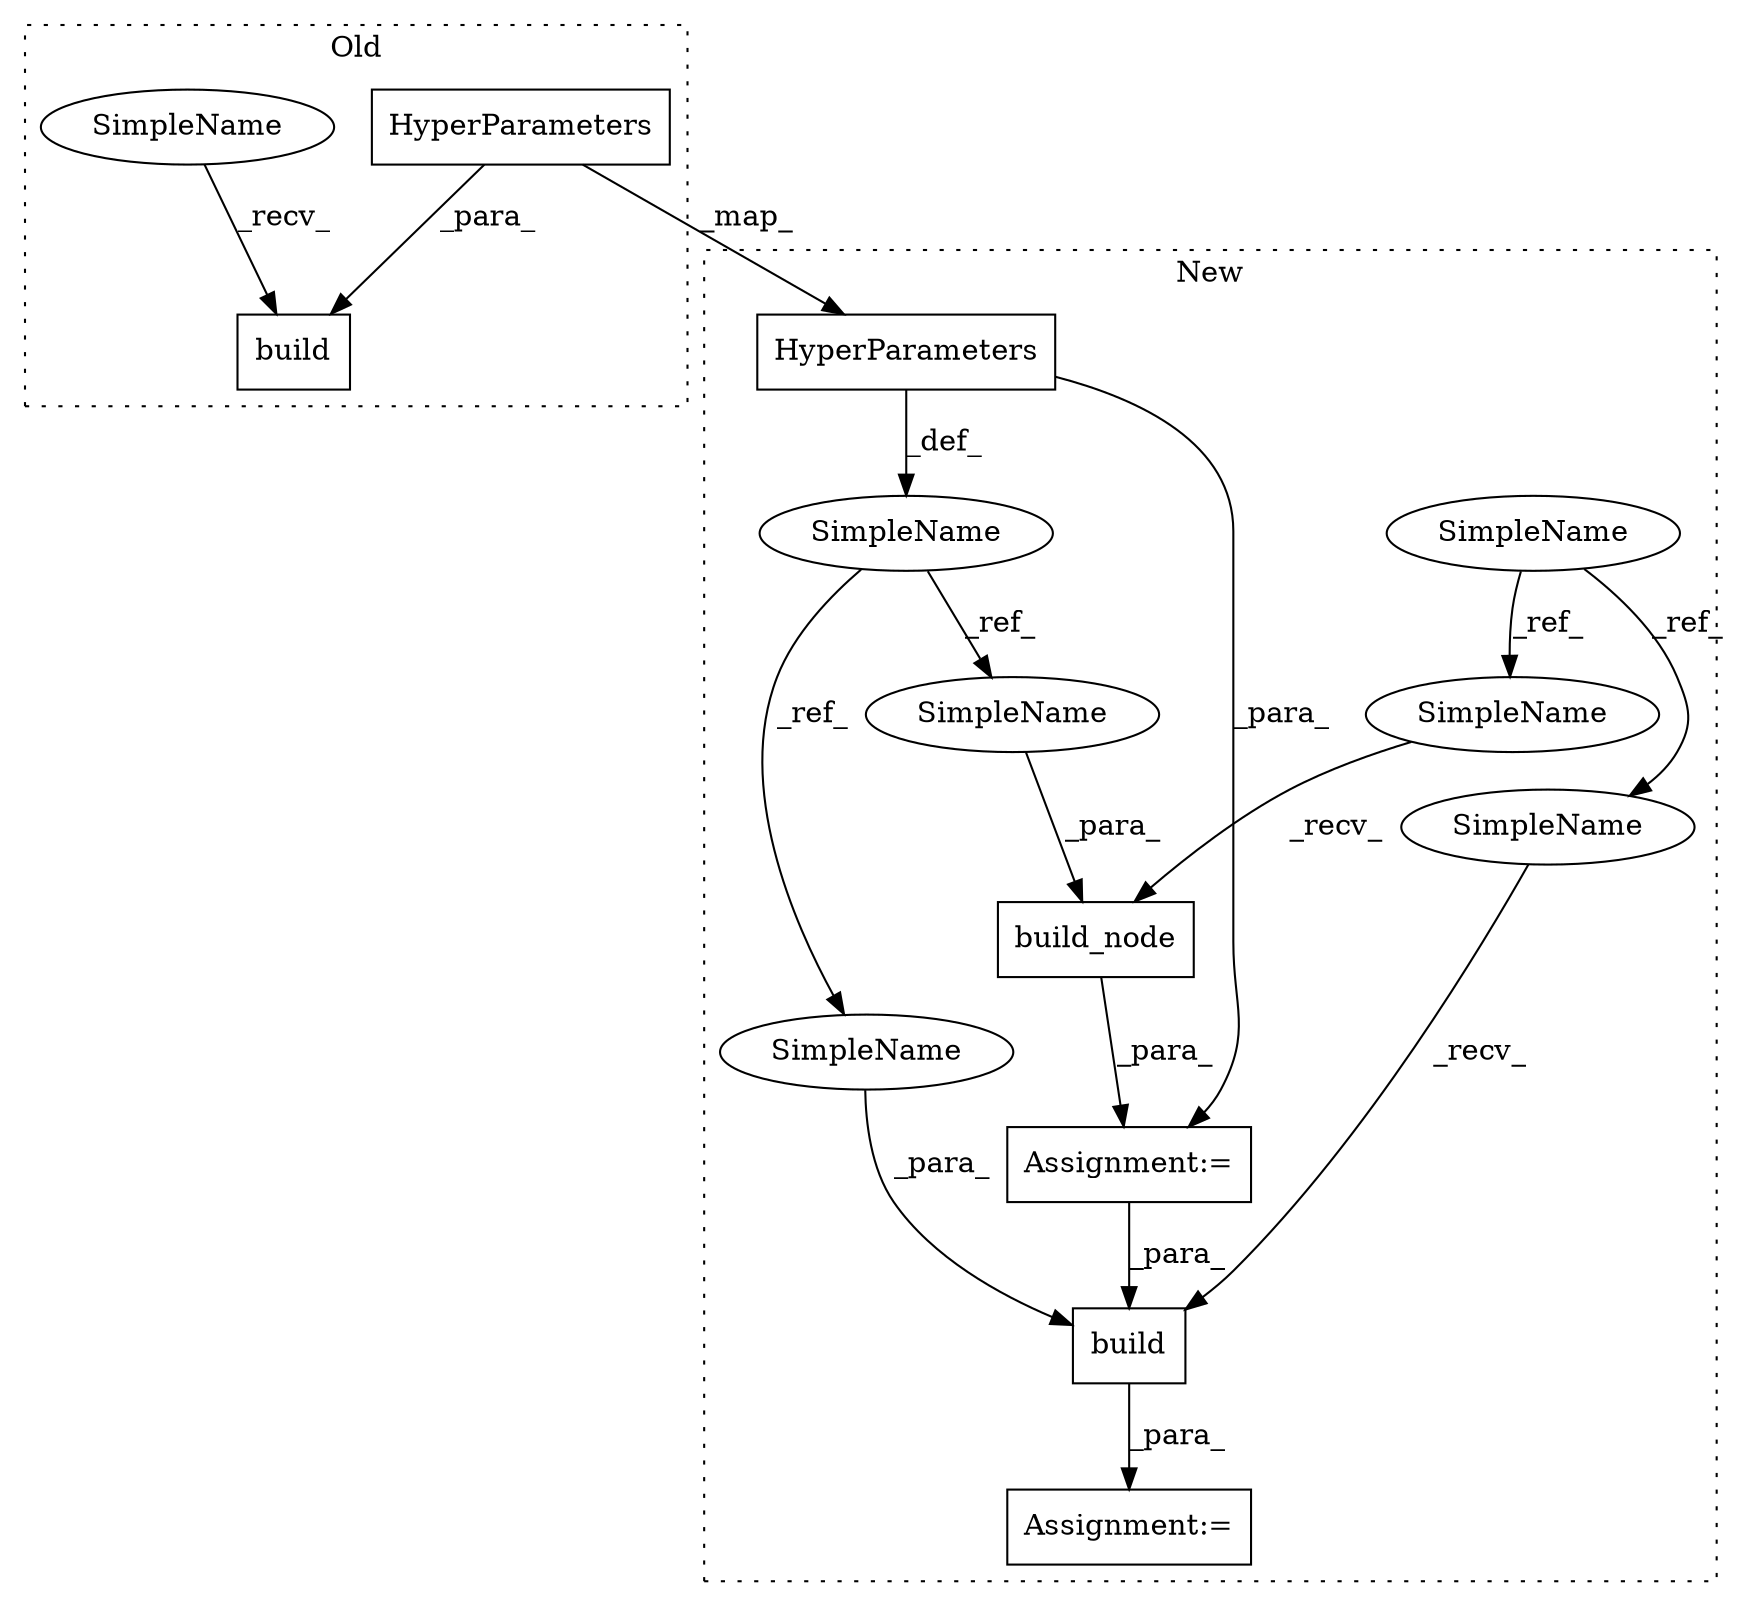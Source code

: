 digraph G {
subgraph cluster0 {
1 [label="build" a="32" s="771,805" l="6,1" shape="box"];
6 [label="HyperParameters" a="32" s="788" l="17" shape="box"];
12 [label="SimpleName" a="42" s="766" l="4" shape="ellipse"];
label = "Old";
style="dotted";
}
subgraph cluster1 {
2 [label="build_node" a="32" s="1130,1143" l="11,1" shape="box"];
3 [label="SimpleName" a="42" s="1077" l="2" shape="ellipse"];
4 [label="build" a="32" s="1162,1181" l="6,1" shape="box"];
5 [label="SimpleName" a="42" s="1026" l="4" shape="ellipse"];
7 [label="HyperParameters" a="32" s="1091" l="17" shape="box"];
8 [label="Assignment:=" a="7" s="1156" l="1" shape="box"];
9 [label="Assignment:=" a="7" s="1124" l="1" shape="box"];
10 [label="SimpleName" a="42" s="1125" l="4" shape="ellipse"];
11 [label="SimpleName" a="42" s="1157" l="4" shape="ellipse"];
13 [label="SimpleName" a="42" s="1168" l="2" shape="ellipse"];
14 [label="SimpleName" a="42" s="1141" l="2" shape="ellipse"];
label = "New";
style="dotted";
}
2 -> 9 [label="_para_"];
3 -> 13 [label="_ref_"];
3 -> 14 [label="_ref_"];
4 -> 8 [label="_para_"];
5 -> 11 [label="_ref_"];
5 -> 10 [label="_ref_"];
6 -> 1 [label="_para_"];
6 -> 7 [label="_map_"];
7 -> 3 [label="_def_"];
7 -> 9 [label="_para_"];
9 -> 4 [label="_para_"];
10 -> 2 [label="_recv_"];
11 -> 4 [label="_recv_"];
12 -> 1 [label="_recv_"];
13 -> 4 [label="_para_"];
14 -> 2 [label="_para_"];
}